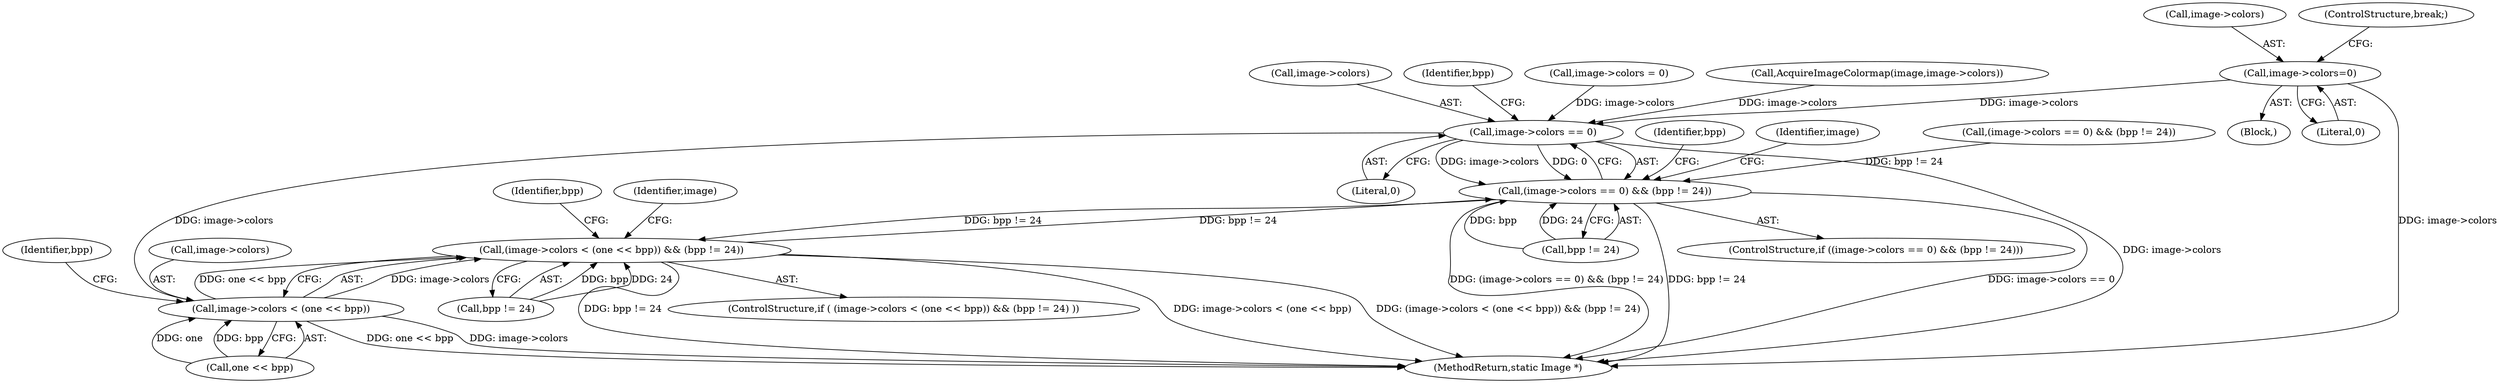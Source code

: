 digraph "0_ImageMagick_d9b2209a69ee90d8df81fb124eb66f593eb9f599_0@pointer" {
"1001157" [label="(Call,image->colors=0)"];
"1000780" [label="(Call,image->colors == 0)"];
"1000779" [label="(Call,(image->colors == 0) && (bpp != 24))"];
"1000875" [label="(Call,(image->colors < (one << bpp)) && (bpp != 24))"];
"1000876" [label="(Call,image->colors < (one << bpp))"];
"1000785" [label="(Call,bpp != 24)"];
"1000781" [label="(Call,image->colors)"];
"1000382" [label="(Block,)"];
"1001481" [label="(Call,(image->colors == 0) && (bpp != 24))"];
"1000778" [label="(ControlStructure,if ((image->colors == 0) && (bpp != 24)))"];
"1000786" [label="(Identifier,bpp)"];
"1000888" [label="(Identifier,image)"];
"1001158" [label="(Call,image->colors)"];
"1000780" [label="(Call,image->colors == 0)"];
"1000883" [label="(Call,bpp != 24)"];
"1000877" [label="(Call,image->colors)"];
"1001162" [label="(ControlStructure,break;)"];
"1000884" [label="(Identifier,bpp)"];
"1000784" [label="(Literal,0)"];
"1000874" [label="(ControlStructure,if ( (image->colors < (one << bpp)) && (bpp != 24) ))"];
"1000908" [label="(Identifier,bpp)"];
"1001914" [label="(MethodReturn,static Image *)"];
"1000880" [label="(Call,one << bpp)"];
"1000876" [label="(Call,image->colors < (one << bpp))"];
"1000779" [label="(Call,(image->colors == 0) && (bpp != 24))"];
"1000872" [label="(Identifier,bpp)"];
"1000791" [label="(Identifier,image)"];
"1000875" [label="(Call,(image->colors < (one << bpp)) && (bpp != 24))"];
"1001157" [label="(Call,image->colors=0)"];
"1000309" [label="(Call,image->colors = 0)"];
"1001161" [label="(Literal,0)"];
"1000503" [label="(Call,AcquireImageColormap(image,image->colors))"];
"1001157" -> "1000382"  [label="AST: "];
"1001157" -> "1001161"  [label="CFG: "];
"1001158" -> "1001157"  [label="AST: "];
"1001161" -> "1001157"  [label="AST: "];
"1001162" -> "1001157"  [label="CFG: "];
"1001157" -> "1001914"  [label="DDG: image->colors"];
"1001157" -> "1000780"  [label="DDG: image->colors"];
"1000780" -> "1000779"  [label="AST: "];
"1000780" -> "1000784"  [label="CFG: "];
"1000781" -> "1000780"  [label="AST: "];
"1000784" -> "1000780"  [label="AST: "];
"1000786" -> "1000780"  [label="CFG: "];
"1000779" -> "1000780"  [label="CFG: "];
"1000780" -> "1001914"  [label="DDG: image->colors"];
"1000780" -> "1000779"  [label="DDG: image->colors"];
"1000780" -> "1000779"  [label="DDG: 0"];
"1000309" -> "1000780"  [label="DDG: image->colors"];
"1000503" -> "1000780"  [label="DDG: image->colors"];
"1000780" -> "1000876"  [label="DDG: image->colors"];
"1000779" -> "1000778"  [label="AST: "];
"1000779" -> "1000785"  [label="CFG: "];
"1000785" -> "1000779"  [label="AST: "];
"1000791" -> "1000779"  [label="CFG: "];
"1000872" -> "1000779"  [label="CFG: "];
"1000779" -> "1001914"  [label="DDG: bpp != 24"];
"1000779" -> "1001914"  [label="DDG: image->colors == 0"];
"1000779" -> "1001914"  [label="DDG: (image->colors == 0) && (bpp != 24)"];
"1001481" -> "1000779"  [label="DDG: bpp != 24"];
"1000875" -> "1000779"  [label="DDG: bpp != 24"];
"1000785" -> "1000779"  [label="DDG: bpp"];
"1000785" -> "1000779"  [label="DDG: 24"];
"1000779" -> "1000875"  [label="DDG: bpp != 24"];
"1000875" -> "1000874"  [label="AST: "];
"1000875" -> "1000876"  [label="CFG: "];
"1000875" -> "1000883"  [label="CFG: "];
"1000876" -> "1000875"  [label="AST: "];
"1000883" -> "1000875"  [label="AST: "];
"1000888" -> "1000875"  [label="CFG: "];
"1000908" -> "1000875"  [label="CFG: "];
"1000875" -> "1001914"  [label="DDG: bpp != 24"];
"1000875" -> "1001914"  [label="DDG: image->colors < (one << bpp)"];
"1000875" -> "1001914"  [label="DDG: (image->colors < (one << bpp)) && (bpp != 24)"];
"1000876" -> "1000875"  [label="DDG: image->colors"];
"1000876" -> "1000875"  [label="DDG: one << bpp"];
"1000883" -> "1000875"  [label="DDG: bpp"];
"1000883" -> "1000875"  [label="DDG: 24"];
"1000876" -> "1000880"  [label="CFG: "];
"1000877" -> "1000876"  [label="AST: "];
"1000880" -> "1000876"  [label="AST: "];
"1000884" -> "1000876"  [label="CFG: "];
"1000876" -> "1001914"  [label="DDG: one << bpp"];
"1000876" -> "1001914"  [label="DDG: image->colors"];
"1000880" -> "1000876"  [label="DDG: one"];
"1000880" -> "1000876"  [label="DDG: bpp"];
}
